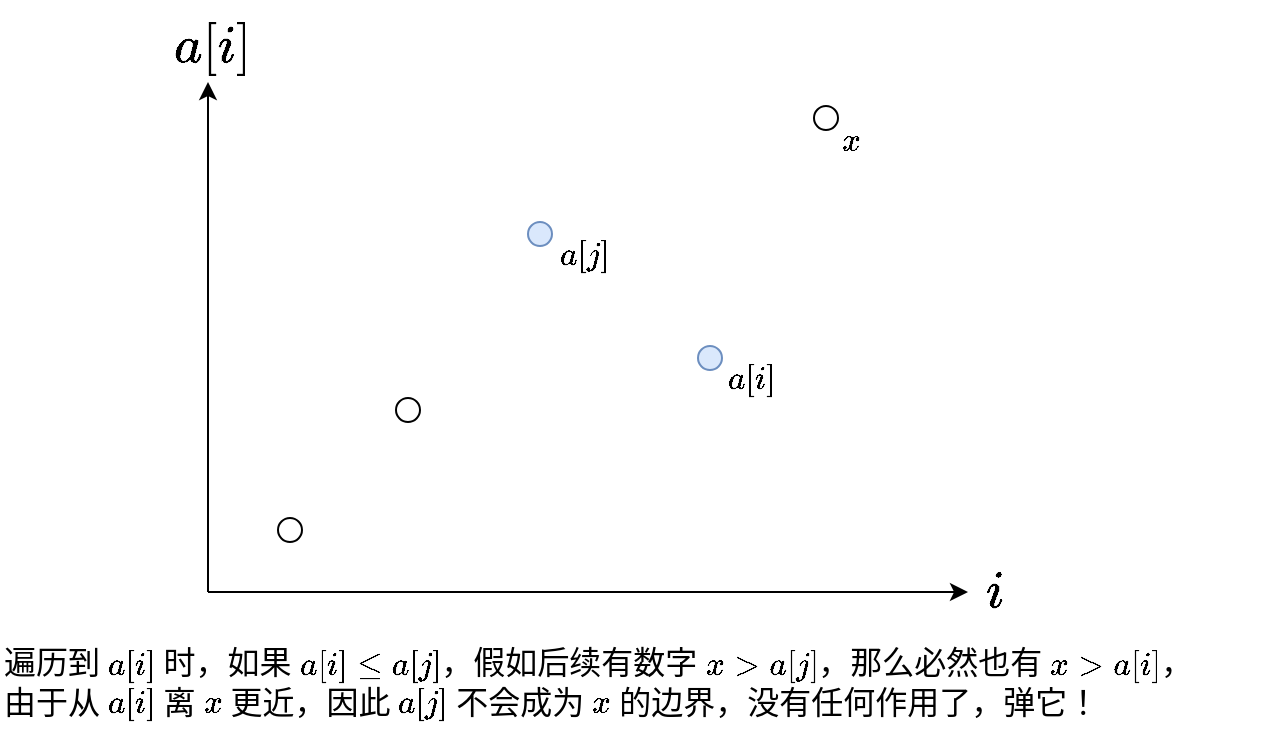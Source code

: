 <mxfile version="20.5.1" type="github">
  <diagram id="2GxginjoimpM549GYD0j" name="第 1 页">
    <mxGraphModel dx="813" dy="459" grid="0" gridSize="10" guides="1" tooltips="1" connect="1" arrows="1" fold="1" page="1" pageScale="1" pageWidth="827" pageHeight="1169" math="1" shadow="0">
      <root>
        <mxCell id="0" />
        <mxCell id="1" parent="0" />
        <mxCell id="rzddsJ-avebsgfRxxGCW-1" value="" style="endArrow=classic;html=1;rounded=0;" parent="1" edge="1">
          <mxGeometry width="50" height="50" relative="1" as="geometry">
            <mxPoint x="200" y="440" as="sourcePoint" />
            <mxPoint x="580" y="440" as="targetPoint" />
          </mxGeometry>
        </mxCell>
        <mxCell id="rzddsJ-avebsgfRxxGCW-2" value="" style="endArrow=classic;html=1;rounded=0;" parent="1" edge="1">
          <mxGeometry width="50" height="50" relative="1" as="geometry">
            <mxPoint x="200" y="440" as="sourcePoint" />
            <mxPoint x="200" y="185" as="targetPoint" />
          </mxGeometry>
        </mxCell>
        <mxCell id="rzddsJ-avebsgfRxxGCW-9" value="" style="ellipse;whiteSpace=wrap;html=1;aspect=fixed;" parent="1" vertex="1">
          <mxGeometry x="294" y="343" width="12" height="12" as="geometry" />
        </mxCell>
        <mxCell id="rzddsJ-avebsgfRxxGCW-11" value="&lt;font style=&quot;font-size: 26px;&quot;&gt;`i`&lt;/font&gt;" style="text;html=1;resizable=0;autosize=1;align=center;verticalAlign=middle;points=[];fillColor=none;strokeColor=none;rounded=0;fontSize=26;fontStyle=1;fontFamily=Times New Roman;" parent="1" vertex="1">
          <mxGeometry x="571" y="417" width="43" height="43" as="geometry" />
        </mxCell>
        <mxCell id="rzddsJ-avebsgfRxxGCW-12" value="&lt;font style=&quot;font-size: 26px;&quot;&gt;`a[i]`&lt;br style=&quot;font-size: 26px;&quot;&gt;&lt;/font&gt;" style="text;html=1;resizable=0;autosize=1;align=center;verticalAlign=middle;points=[];fillColor=none;strokeColor=none;rounded=0;fontSize=26;fontStyle=1;fontFamily=Times New Roman;" parent="1" vertex="1">
          <mxGeometry x="165" y="144" width="73" height="43" as="geometry" />
        </mxCell>
        <mxCell id="rzddsJ-avebsgfRxxGCW-13" value="&lt;font style=&quot;font-size: 16px;&quot;&gt;`a[j]`&lt;/font&gt;" style="text;html=1;resizable=0;autosize=1;align=center;verticalAlign=middle;points=[];fillColor=none;strokeColor=none;rounded=0;fontSize=16;fontFamily=Garamond;" parent="1" vertex="1">
          <mxGeometry x="361" y="255" width="53" height="31" as="geometry" />
        </mxCell>
        <mxCell id="rzddsJ-avebsgfRxxGCW-14" value="`a[i]`" style="text;html=1;resizable=0;autosize=1;align=center;verticalAlign=middle;points=[];fillColor=none;strokeColor=none;rounded=0;fontSize=16;fontFamily=Garamond;fontStyle=0" parent="1" vertex="1">
          <mxGeometry x="445" y="317" width="51" height="31" as="geometry" />
        </mxCell>
        <mxCell id="rzddsJ-avebsgfRxxGCW-20" value="遍历到 `a[i]` 时，如果 `a[i]\le a[j]`，假如后续有数字 `x&amp;gt;a[j]`，那么必然也有 `x&amp;gt;a[i]`，&lt;br&gt;由于从 `a[i]` 离 `x` 更近，因此 `a[j]` 不会成为 `x` 的边界，没有任何作用了，弹它！" style="text;html=1;resizable=0;autosize=1;align=left;verticalAlign=middle;points=[];fillColor=none;strokeColor=none;rounded=0;fontFamily=Garamond;fontSize=16;" parent="1" vertex="1">
          <mxGeometry x="96" y="460" width="635" height="50" as="geometry" />
        </mxCell>
        <mxCell id="rzddsJ-avebsgfRxxGCW-21" value="" style="ellipse;whiteSpace=wrap;html=1;aspect=fixed;" parent="1" vertex="1">
          <mxGeometry x="235" y="403" width="12" height="12" as="geometry" />
        </mxCell>
        <mxCell id="rzddsJ-avebsgfRxxGCW-22" value="" style="ellipse;whiteSpace=wrap;html=1;aspect=fixed;fillColor=#dae8fc;strokeColor=#6c8ebf;" parent="1" vertex="1">
          <mxGeometry x="445" y="317" width="12" height="12" as="geometry" />
        </mxCell>
        <mxCell id="rzddsJ-avebsgfRxxGCW-23" value="" style="ellipse;whiteSpace=wrap;html=1;aspect=fixed;fillColor=#dae8fc;strokeColor=#6c8ebf;" parent="1" vertex="1">
          <mxGeometry x="360" y="255" width="12" height="12" as="geometry" />
        </mxCell>
        <mxCell id="rzddsJ-avebsgfRxxGCW-24" value="" style="ellipse;whiteSpace=wrap;html=1;aspect=fixed;" parent="1" vertex="1">
          <mxGeometry x="503" y="197" width="12" height="12" as="geometry" />
        </mxCell>
        <mxCell id="22u9buMjlfEehSmvPOz0-2" value="`x`" style="text;html=1;resizable=0;autosize=1;align=center;verticalAlign=middle;points=[];fillColor=none;strokeColor=none;rounded=0;fontSize=16;fontFamily=Garamond;fontStyle=0" parent="1" vertex="1">
          <mxGeometry x="503" y="197" width="36" height="31" as="geometry" />
        </mxCell>
      </root>
    </mxGraphModel>
  </diagram>
</mxfile>
